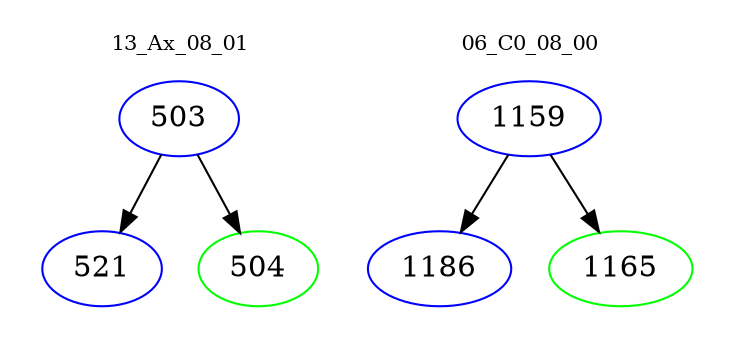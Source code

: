 digraph{
subgraph cluster_0 {
color = white
label = "13_Ax_08_01";
fontsize=10;
T0_503 [label="503", color="blue"]
T0_503 -> T0_521 [color="black"]
T0_521 [label="521", color="blue"]
T0_503 -> T0_504 [color="black"]
T0_504 [label="504", color="green"]
}
subgraph cluster_1 {
color = white
label = "06_C0_08_00";
fontsize=10;
T1_1159 [label="1159", color="blue"]
T1_1159 -> T1_1186 [color="black"]
T1_1186 [label="1186", color="blue"]
T1_1159 -> T1_1165 [color="black"]
T1_1165 [label="1165", color="green"]
}
}
